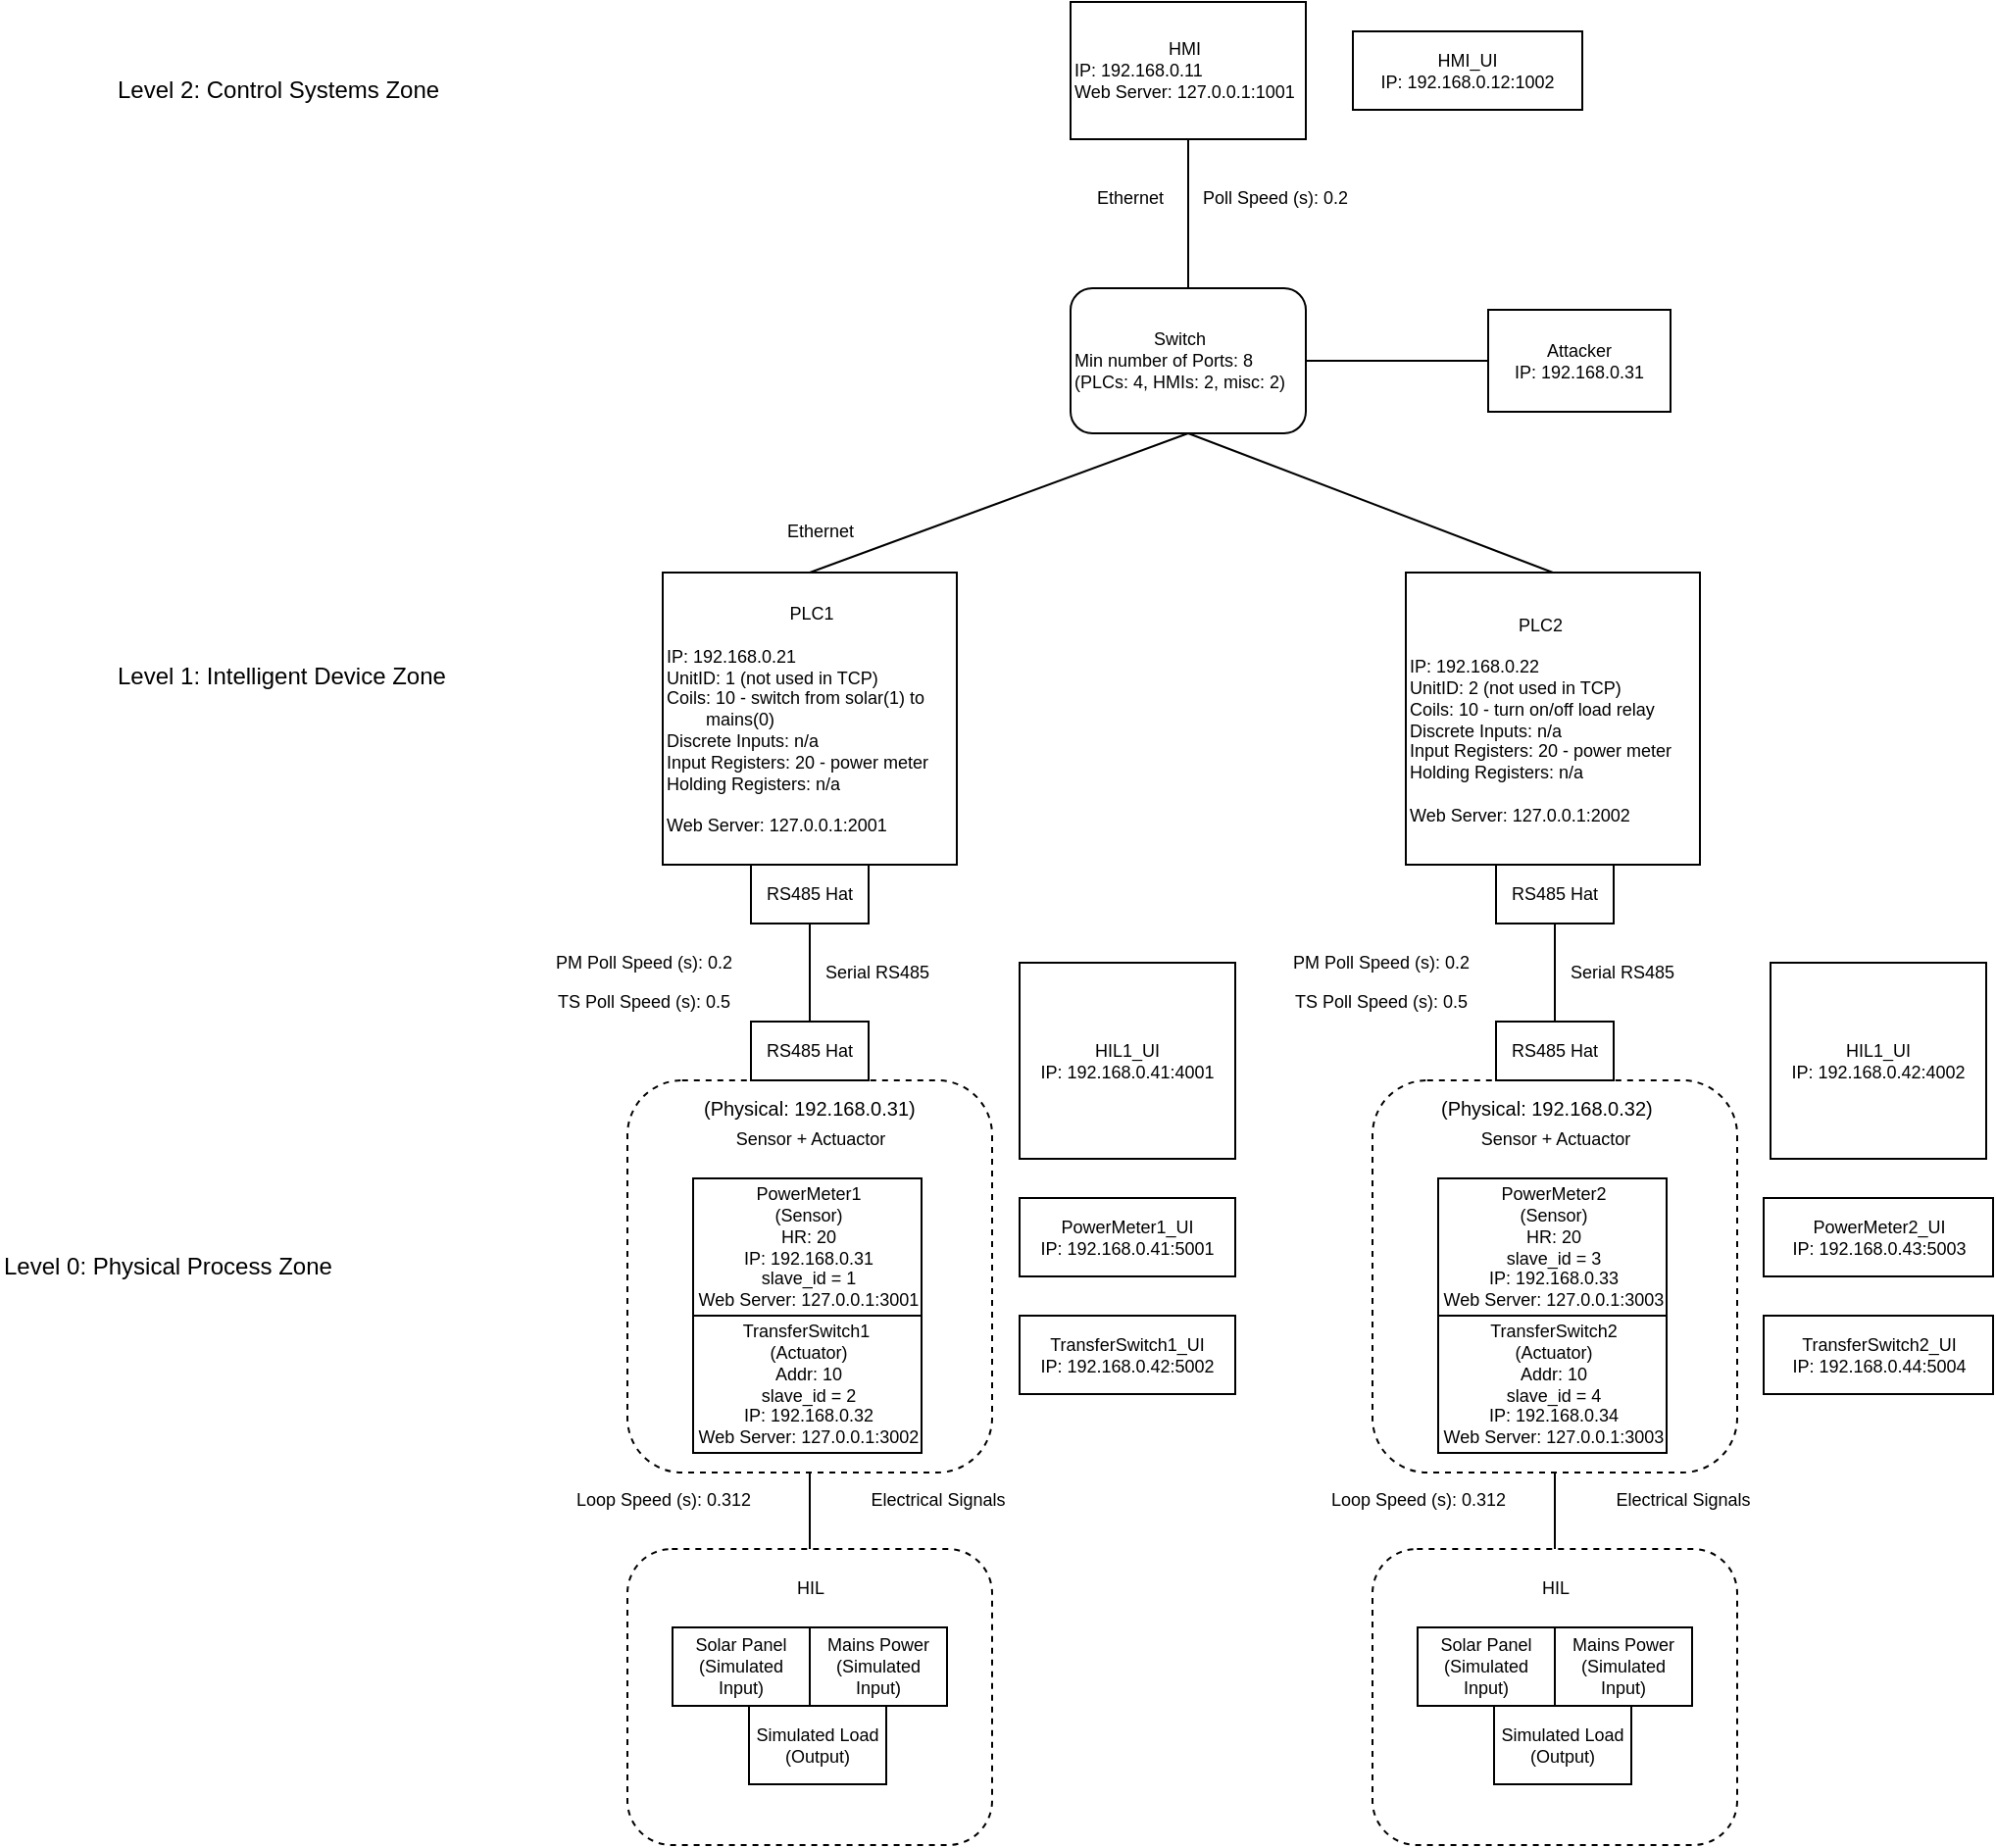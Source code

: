 <mxfile version="24.6.4" type="device">
  <diagram name="Page-1" id="IDOkKBYrdXS503mTd7CL">
    <mxGraphModel dx="1352" dy="324" grid="1" gridSize="10" guides="1" tooltips="1" connect="1" arrows="1" fold="1" page="1" pageScale="1" pageWidth="827" pageHeight="1169" math="0" shadow="0">
      <root>
        <mxCell id="0" />
        <mxCell id="1" parent="0" />
        <mxCell id="ql3Wx0iqjDjmeVB2uZpi-3" value="" style="rounded=1;whiteSpace=wrap;html=1;dashed=1;fillColor=none;verticalAlign=bottom;" parent="1" vertex="1">
          <mxGeometry x="280" y="1029" width="186" height="151" as="geometry" />
        </mxCell>
        <mxCell id="YyZKvpnwaW1_d7CDxyC9-119" value="" style="rounded=1;whiteSpace=wrap;html=1;dashed=1;fillColor=none;" parent="1" vertex="1">
          <mxGeometry x="280" y="790" width="186" height="200" as="geometry" />
        </mxCell>
        <mxCell id="YyZKvpnwaW1_d7CDxyC9-76" value="&lt;div style=&quot;text-align: center;&quot;&gt;&lt;span style=&quot;background-color: initial;&quot;&gt;HMI&lt;/span&gt;&lt;/div&gt;&lt;div style=&quot;font-size: 9px;&quot;&gt;IP: 192.168.0.11&lt;/div&gt;&lt;div style=&quot;font-size: 9px;&quot;&gt;Web Server: 127.0.0.1:1001&lt;/div&gt;" style="rounded=0;whiteSpace=wrap;html=1;fontSize=9;align=left;" parent="1" vertex="1">
          <mxGeometry x="506" y="240" width="120" height="70" as="geometry" />
        </mxCell>
        <mxCell id="YyZKvpnwaW1_d7CDxyC9-79" value="&lt;div style=&quot;text-align: center;&quot;&gt;&lt;span style=&quot;background-color: initial;&quot;&gt;Switch&lt;/span&gt;&lt;/div&gt;&lt;div&gt;Min number of Ports: 8&lt;/div&gt;&lt;div&gt;(PLCs: 4, HMIs: 2, misc: 2)&lt;/div&gt;" style="rounded=1;whiteSpace=wrap;html=1;fontSize=9;align=left;" parent="1" vertex="1">
          <mxGeometry x="506" y="386" width="120" height="74" as="geometry" />
        </mxCell>
        <mxCell id="YyZKvpnwaW1_d7CDxyC9-80" value="&lt;div style=&quot;text-align: center;&quot;&gt;&lt;span style=&quot;background-color: initial;&quot;&gt;PLC1&lt;/span&gt;&lt;/div&gt;&lt;div style=&quot;text-align: center;&quot;&gt;&lt;span style=&quot;background-color: initial;&quot;&gt;&lt;br&gt;&lt;/span&gt;&lt;/div&gt;&lt;div style=&quot;font-size: 9px;&quot;&gt;IP: 192.168.0.21&lt;/div&gt;&lt;div style=&quot;font-size: 9px;&quot;&gt;UnitID: 1 (not used in TCP)&lt;/div&gt;&lt;div style=&quot;font-size: 9px;&quot;&gt;Coils: 10 - switch from solar(1) to &lt;span style=&quot;white-space: pre;&quot;&gt;&#x9;&lt;/span&gt;mains(0)&lt;/div&gt;&lt;div style=&quot;font-size: 9px;&quot;&gt;Discrete Inputs: n/a&lt;/div&gt;&lt;div style=&quot;font-size: 9px;&quot;&gt;Input Registers: 20 - power meter&lt;/div&gt;&lt;div style=&quot;font-size: 9px;&quot;&gt;Holding Registers: n/a&lt;/div&gt;&lt;div style=&quot;font-size: 9px;&quot;&gt;&lt;br&gt;&lt;/div&gt;&lt;div style=&quot;font-size: 9px;&quot;&gt;Web Server: 127.0.0.1:2001&lt;/div&gt;" style="rounded=0;whiteSpace=wrap;html=1;fontSize=9;align=left;horizontal=1;" parent="1" vertex="1">
          <mxGeometry x="298" y="531" width="150" height="149" as="geometry" />
        </mxCell>
        <mxCell id="YyZKvpnwaW1_d7CDxyC9-85" value="" style="endArrow=none;html=1;rounded=0;exitX=0.5;exitY=1;exitDx=0;exitDy=0;entryX=0.5;entryY=0;entryDx=0;entryDy=0;" parent="1" source="YyZKvpnwaW1_d7CDxyC9-79" target="YyZKvpnwaW1_d7CDxyC9-80" edge="1">
          <mxGeometry width="50" height="50" relative="1" as="geometry">
            <mxPoint x="366" y="410" as="sourcePoint" />
            <mxPoint x="366" y="360" as="targetPoint" />
          </mxGeometry>
        </mxCell>
        <mxCell id="YyZKvpnwaW1_d7CDxyC9-86" value="" style="endArrow=none;html=1;rounded=0;entryX=0.5;entryY=0;entryDx=0;entryDy=0;exitX=0.5;exitY=1;exitDx=0;exitDy=0;" parent="1" source="YyZKvpnwaW1_d7CDxyC9-79" target="YyZKvpnwaW1_d7CDxyC9-91" edge="1">
          <mxGeometry width="50" height="50" relative="1" as="geometry">
            <mxPoint x="356" y="400" as="sourcePoint" />
            <mxPoint x="499" y="356" as="targetPoint" />
          </mxGeometry>
        </mxCell>
        <mxCell id="YyZKvpnwaW1_d7CDxyC9-89" value="" style="endArrow=none;html=1;rounded=0;exitX=0.5;exitY=0;exitDx=0;exitDy=0;entryX=0.5;entryY=1;entryDx=0;entryDy=0;" parent="1" source="YyZKvpnwaW1_d7CDxyC9-79" target="YyZKvpnwaW1_d7CDxyC9-76" edge="1">
          <mxGeometry width="50" height="50" relative="1" as="geometry">
            <mxPoint x="546" y="400" as="sourcePoint" />
            <mxPoint x="596" y="350" as="targetPoint" />
          </mxGeometry>
        </mxCell>
        <mxCell id="YyZKvpnwaW1_d7CDxyC9-91" value="&lt;div style=&quot;text-align: center;&quot;&gt;&lt;span style=&quot;background-color: initial;&quot;&gt;PLC2&lt;/span&gt;&lt;/div&gt;&lt;div style=&quot;text-align: center;&quot;&gt;&lt;span style=&quot;background-color: initial;&quot;&gt;&lt;br&gt;&lt;/span&gt;&lt;/div&gt;&lt;div style=&quot;font-size: 9px;&quot;&gt;IP: 192.168.0.22&lt;/div&gt;&lt;div style=&quot;font-size: 9px;&quot;&gt;UnitID: 2 (not used in TCP)&lt;/div&gt;&lt;div style=&quot;font-size: 9px;&quot;&gt;Coils: 10 - turn on/off load relay&lt;/div&gt;&lt;div style=&quot;font-size: 9px;&quot;&gt;Discrete Inputs: n/a&lt;/div&gt;&lt;div style=&quot;font-size: 9px;&quot;&gt;Input Registers: 20 - power meter&lt;/div&gt;&lt;div style=&quot;font-size: 9px;&quot;&gt;Holding Registers: n/a&lt;/div&gt;&lt;div style=&quot;font-size: 9px;&quot;&gt;&lt;br&gt;&lt;/div&gt;&lt;div style=&quot;font-size: 9px;&quot;&gt;Web Server: 127.0.0.1:2002&lt;/div&gt;" style="rounded=0;whiteSpace=wrap;html=1;fontSize=9;align=left;horizontal=1;" parent="1" vertex="1">
          <mxGeometry x="677" y="531" width="150" height="149" as="geometry" />
        </mxCell>
        <mxCell id="YyZKvpnwaW1_d7CDxyC9-103" value="Attacker&lt;div&gt;IP: 192.168.0.31&lt;/div&gt;" style="rounded=0;whiteSpace=wrap;html=1;fontSize=9;" parent="1" vertex="1">
          <mxGeometry x="719" y="397" width="93" height="52" as="geometry" />
        </mxCell>
        <mxCell id="YyZKvpnwaW1_d7CDxyC9-104" value="" style="endArrow=none;html=1;rounded=0;entryX=0;entryY=0.5;entryDx=0;entryDy=0;exitX=1;exitY=0.5;exitDx=0;exitDy=0;" parent="1" source="YyZKvpnwaW1_d7CDxyC9-79" target="YyZKvpnwaW1_d7CDxyC9-103" edge="1">
          <mxGeometry width="50" height="50" relative="1" as="geometry">
            <mxPoint x="576" y="470" as="sourcePoint" />
            <mxPoint x="656" y="524" as="targetPoint" />
          </mxGeometry>
        </mxCell>
        <mxCell id="YyZKvpnwaW1_d7CDxyC9-108" value="Level 1: Intelligent Device Zone" style="text;html=1;align=left;verticalAlign=middle;resizable=0;points=[];autosize=1;strokeColor=none;fillColor=none;" parent="1" vertex="1">
          <mxGeometry x="18" y="569" width="190" height="30" as="geometry" />
        </mxCell>
        <mxCell id="YyZKvpnwaW1_d7CDxyC9-109" value="Level 2: Control Systems Zone" style="text;html=1;align=left;verticalAlign=middle;resizable=0;points=[];autosize=1;strokeColor=none;fillColor=none;" parent="1" vertex="1">
          <mxGeometry x="18" y="270" width="190" height="30" as="geometry" />
        </mxCell>
        <mxCell id="YyZKvpnwaW1_d7CDxyC9-110" value="Level 0: Physical Process Zone" style="text;html=1;align=left;verticalAlign=middle;resizable=0;points=[];autosize=1;strokeColor=none;fillColor=none;" parent="1" vertex="1">
          <mxGeometry x="-40" y="870" width="190" height="30" as="geometry" />
        </mxCell>
        <mxCell id="YyZKvpnwaW1_d7CDxyC9-113" value="Solar Panel (Simulated Input)" style="rounded=0;whiteSpace=wrap;html=1;fontSize=9;" parent="1" vertex="1">
          <mxGeometry x="303" y="1069" width="70" height="40" as="geometry" />
        </mxCell>
        <mxCell id="YyZKvpnwaW1_d7CDxyC9-114" value="Mains Power (Simulated Input)" style="rounded=0;whiteSpace=wrap;html=1;fontSize=9;" parent="1" vertex="1">
          <mxGeometry x="373" y="1069" width="70" height="40" as="geometry" />
        </mxCell>
        <mxCell id="YyZKvpnwaW1_d7CDxyC9-116" value="Simulated Load (Output)" style="rounded=0;whiteSpace=wrap;html=1;fontSize=9;" parent="1" vertex="1">
          <mxGeometry x="342" y="1109" width="70" height="40" as="geometry" />
        </mxCell>
        <mxCell id="YyZKvpnwaW1_d7CDxyC9-117" value="PowerMeter1&lt;div&gt;(Sensor)&lt;/div&gt;&lt;div&gt;HR: 20&lt;/div&gt;&lt;div&gt;IP: 192.168.0.31&lt;/div&gt;&lt;div&gt;slave_id = 1&lt;/div&gt;&lt;div&gt;Web Server: 127.0.0.1:3001&lt;/div&gt;" style="rounded=0;whiteSpace=wrap;html=1;fontSize=9;align=center;" parent="1" vertex="1">
          <mxGeometry x="313.5" y="840" width="116.5" height="70" as="geometry" />
        </mxCell>
        <mxCell id="YyZKvpnwaW1_d7CDxyC9-122" value="" style="endArrow=none;html=1;rounded=0;entryX=0.5;entryY=1;entryDx=0;entryDy=0;exitX=0.5;exitY=0;exitDx=0;exitDy=0;" parent="1" source="YyZKvpnwaW1_d7CDxyC9-129" target="YyZKvpnwaW1_d7CDxyC9-128" edge="1">
          <mxGeometry width="50" height="50" relative="1" as="geometry">
            <mxPoint x="372" y="750" as="sourcePoint" />
            <mxPoint x="492" y="770" as="targetPoint" />
          </mxGeometry>
        </mxCell>
        <mxCell id="YyZKvpnwaW1_d7CDxyC9-124" value="Ethernet" style="text;html=1;align=center;verticalAlign=middle;resizable=0;points=[];autosize=1;strokeColor=none;fillColor=none;fontSize=9;" parent="1" vertex="1">
          <mxGeometry x="506" y="330" width="60" height="20" as="geometry" />
        </mxCell>
        <mxCell id="YyZKvpnwaW1_d7CDxyC9-125" value="Ethernet" style="text;html=1;align=center;verticalAlign=middle;resizable=0;points=[];autosize=1;strokeColor=none;fillColor=none;fontSize=9;" parent="1" vertex="1">
          <mxGeometry x="348" y="500" width="60" height="20" as="geometry" />
        </mxCell>
        <mxCell id="YyZKvpnwaW1_d7CDxyC9-126" value="Serial RS485" style="text;html=1;align=center;verticalAlign=middle;resizable=0;points=[];autosize=1;strokeColor=none;fillColor=none;fontSize=9;" parent="1" vertex="1">
          <mxGeometry x="367" y="725" width="80" height="20" as="geometry" />
        </mxCell>
        <mxCell id="YyZKvpnwaW1_d7CDxyC9-128" value="RS485 Hat" style="rounded=0;whiteSpace=wrap;html=1;fontSize=9;" parent="1" vertex="1">
          <mxGeometry x="343" y="680" width="60" height="30" as="geometry" />
        </mxCell>
        <mxCell id="YyZKvpnwaW1_d7CDxyC9-129" value="RS485 Hat" style="rounded=0;whiteSpace=wrap;html=1;fontSize=9;" parent="1" vertex="1">
          <mxGeometry x="343" y="760" width="60" height="30" as="geometry" />
        </mxCell>
        <mxCell id="ql3Wx0iqjDjmeVB2uZpi-2" value="Sensor + Actuactor" style="text;html=1;align=center;verticalAlign=middle;resizable=0;points=[];autosize=1;strokeColor=none;fillColor=none;fontSize=9;" parent="1" vertex="1">
          <mxGeometry x="323" y="810" width="100" height="20" as="geometry" />
        </mxCell>
        <mxCell id="ql3Wx0iqjDjmeVB2uZpi-5" value="Electrical Signals" style="text;html=1;align=center;verticalAlign=middle;resizable=0;points=[];autosize=1;strokeColor=none;fillColor=none;fontSize=9;" parent="1" vertex="1">
          <mxGeometry x="393" y="994" width="90" height="20" as="geometry" />
        </mxCell>
        <mxCell id="ql3Wx0iqjDjmeVB2uZpi-6" value="HIL" style="text;html=1;align=center;verticalAlign=middle;resizable=0;points=[];autosize=1;strokeColor=none;fillColor=none;fontSize=9;" parent="1" vertex="1">
          <mxGeometry x="353" y="1039" width="40" height="20" as="geometry" />
        </mxCell>
        <mxCell id="YyP1kVsB-womDHuqCHTO-1" value="" style="endArrow=none;html=1;rounded=0;entryX=0.5;entryY=1;entryDx=0;entryDy=0;" parent="1" source="ql3Wx0iqjDjmeVB2uZpi-3" target="YyZKvpnwaW1_d7CDxyC9-119" edge="1">
          <mxGeometry width="50" height="50" relative="1" as="geometry">
            <mxPoint x="373" y="974" as="sourcePoint" />
            <mxPoint x="400" y="1000" as="targetPoint" />
          </mxGeometry>
        </mxCell>
        <mxCell id="YyZKvpnwaW1_d7CDxyC9-118" value="TransferSwitch1&amp;nbsp;&lt;div&gt;(Actuator)&lt;div&gt;Addr: 10&lt;/div&gt;&lt;div&gt;slave_id = 2&lt;/div&gt;&lt;div&gt;IP: 192.168.0.32&lt;/div&gt;&lt;/div&gt;&lt;div&gt;Web Server: 127.0.0.1:3002&lt;/div&gt;" style="rounded=0;whiteSpace=wrap;html=1;fontSize=9;" parent="1" vertex="1">
          <mxGeometry x="313.5" y="910" width="116.5" height="70" as="geometry" />
        </mxCell>
        <mxCell id="-CVt5f72MYSQBSHWUWkm-1" value="" style="rounded=1;whiteSpace=wrap;html=1;dashed=1;fillColor=none;verticalAlign=bottom;" parent="1" vertex="1">
          <mxGeometry x="660" y="1029" width="186" height="151" as="geometry" />
        </mxCell>
        <mxCell id="-CVt5f72MYSQBSHWUWkm-2" value="" style="rounded=1;whiteSpace=wrap;html=1;dashed=1;fillColor=none;" parent="1" vertex="1">
          <mxGeometry x="660" y="790" width="186" height="200" as="geometry" />
        </mxCell>
        <mxCell id="-CVt5f72MYSQBSHWUWkm-3" value="Solar Panel (Simulated Input)" style="rounded=0;whiteSpace=wrap;html=1;fontSize=9;" parent="1" vertex="1">
          <mxGeometry x="683" y="1069" width="70" height="40" as="geometry" />
        </mxCell>
        <mxCell id="-CVt5f72MYSQBSHWUWkm-4" value="Mains Power (Simulated Input)" style="rounded=0;whiteSpace=wrap;html=1;fontSize=9;" parent="1" vertex="1">
          <mxGeometry x="753" y="1069" width="70" height="40" as="geometry" />
        </mxCell>
        <mxCell id="-CVt5f72MYSQBSHWUWkm-5" value="Simulated Load (Output)" style="rounded=0;whiteSpace=wrap;html=1;fontSize=9;" parent="1" vertex="1">
          <mxGeometry x="722" y="1109" width="70" height="40" as="geometry" />
        </mxCell>
        <mxCell id="-CVt5f72MYSQBSHWUWkm-6" value="PowerMeter2&lt;div&gt;(Sensor)&lt;/div&gt;&lt;div&gt;HR: 20&lt;/div&gt;&lt;div&gt;slave_id = 3&lt;/div&gt;&lt;div&gt;IP: 192.168.0.33&lt;/div&gt;&lt;div&gt;Web Server: 127.0.0.1:3003&lt;/div&gt;" style="rounded=0;whiteSpace=wrap;html=1;fontSize=9;align=center;" parent="1" vertex="1">
          <mxGeometry x="693.5" y="840" width="116.5" height="70" as="geometry" />
        </mxCell>
        <mxCell id="-CVt5f72MYSQBSHWUWkm-7" value="" style="endArrow=none;html=1;rounded=0;entryX=0.5;entryY=1;entryDx=0;entryDy=0;exitX=0.5;exitY=0;exitDx=0;exitDy=0;" parent="1" source="-CVt5f72MYSQBSHWUWkm-10" target="-CVt5f72MYSQBSHWUWkm-9" edge="1">
          <mxGeometry width="50" height="50" relative="1" as="geometry">
            <mxPoint x="752" y="750" as="sourcePoint" />
            <mxPoint x="872" y="770" as="targetPoint" />
          </mxGeometry>
        </mxCell>
        <mxCell id="-CVt5f72MYSQBSHWUWkm-8" value="Serial RS485" style="text;html=1;align=center;verticalAlign=middle;resizable=0;points=[];autosize=1;strokeColor=none;fillColor=none;fontSize=9;" parent="1" vertex="1">
          <mxGeometry x="747" y="725" width="80" height="20" as="geometry" />
        </mxCell>
        <mxCell id="-CVt5f72MYSQBSHWUWkm-9" value="RS485 Hat" style="rounded=0;whiteSpace=wrap;html=1;fontSize=9;" parent="1" vertex="1">
          <mxGeometry x="723" y="680" width="60" height="30" as="geometry" />
        </mxCell>
        <mxCell id="-CVt5f72MYSQBSHWUWkm-10" value="RS485 Hat" style="rounded=0;whiteSpace=wrap;html=1;fontSize=9;" parent="1" vertex="1">
          <mxGeometry x="723" y="760" width="60" height="30" as="geometry" />
        </mxCell>
        <mxCell id="-CVt5f72MYSQBSHWUWkm-11" value="Sensor + Actuactor" style="text;html=1;align=center;verticalAlign=middle;resizable=0;points=[];autosize=1;strokeColor=none;fillColor=none;fontSize=9;" parent="1" vertex="1">
          <mxGeometry x="703" y="810" width="100" height="20" as="geometry" />
        </mxCell>
        <mxCell id="-CVt5f72MYSQBSHWUWkm-12" value="Electrical Signals" style="text;html=1;align=center;verticalAlign=middle;resizable=0;points=[];autosize=1;strokeColor=none;fillColor=none;fontSize=9;" parent="1" vertex="1">
          <mxGeometry x="773" y="994" width="90" height="20" as="geometry" />
        </mxCell>
        <mxCell id="-CVt5f72MYSQBSHWUWkm-13" value="HIL" style="text;html=1;align=center;verticalAlign=middle;resizable=0;points=[];autosize=1;strokeColor=none;fillColor=none;fontSize=9;" parent="1" vertex="1">
          <mxGeometry x="733" y="1039" width="40" height="20" as="geometry" />
        </mxCell>
        <mxCell id="-CVt5f72MYSQBSHWUWkm-14" value="" style="endArrow=none;html=1;rounded=0;entryX=0.5;entryY=1;entryDx=0;entryDy=0;" parent="1" source="-CVt5f72MYSQBSHWUWkm-1" target="-CVt5f72MYSQBSHWUWkm-2" edge="1">
          <mxGeometry width="50" height="50" relative="1" as="geometry">
            <mxPoint x="753" y="974" as="sourcePoint" />
            <mxPoint x="780" y="1000" as="targetPoint" />
          </mxGeometry>
        </mxCell>
        <mxCell id="-CVt5f72MYSQBSHWUWkm-15" value="TransferSwitch2&lt;div&gt;(Actuator)&lt;div&gt;Addr: 10&lt;/div&gt;&lt;div&gt;slave_id = 4&lt;/div&gt;&lt;div&gt;IP: 192.168.0.34&lt;/div&gt;&lt;/div&gt;&lt;div&gt;Web Server: 127.0.0.1:3003&lt;/div&gt;" style="rounded=0;whiteSpace=wrap;html=1;fontSize=9;" parent="1" vertex="1">
          <mxGeometry x="693.5" y="910" width="116.5" height="70" as="geometry" />
        </mxCell>
        <mxCell id="W9hjnJOPGA-9B1VmCxy0-1" value="Poll Speed (s): 0.2" style="text;html=1;align=center;verticalAlign=middle;resizable=0;points=[];autosize=1;strokeColor=none;fillColor=none;fontSize=9;" parent="1" vertex="1">
          <mxGeometry x="560" y="330" width="100" height="20" as="geometry" />
        </mxCell>
        <mxCell id="W9hjnJOPGA-9B1VmCxy0-2" value="PM Poll Speed (s): 0.2" style="text;html=1;align=center;verticalAlign=middle;resizable=0;points=[];autosize=1;strokeColor=none;fillColor=none;fontSize=9;" parent="1" vertex="1">
          <mxGeometry x="233" y="720" width="110" height="20" as="geometry" />
        </mxCell>
        <mxCell id="W9hjnJOPGA-9B1VmCxy0-3" value="PM Poll Speed (s): 0.2" style="text;html=1;align=center;verticalAlign=middle;resizable=0;points=[];autosize=1;strokeColor=none;fillColor=none;fontSize=9;" parent="1" vertex="1">
          <mxGeometry x="609" y="720" width="110" height="20" as="geometry" />
        </mxCell>
        <mxCell id="W9hjnJOPGA-9B1VmCxy0-6" value="Loop Speed (s): 0.312" style="text;html=1;align=center;verticalAlign=middle;resizable=0;points=[];autosize=1;strokeColor=none;fillColor=none;fontSize=9;" parent="1" vertex="1">
          <mxGeometry x="238" y="994" width="120" height="20" as="geometry" />
        </mxCell>
        <mxCell id="W9hjnJOPGA-9B1VmCxy0-7" value="Loop Speed (s): 0.312" style="text;html=1;align=center;verticalAlign=middle;resizable=0;points=[];autosize=1;strokeColor=none;fillColor=none;fontSize=9;" parent="1" vertex="1">
          <mxGeometry x="623" y="994" width="120" height="20" as="geometry" />
        </mxCell>
        <mxCell id="W9hjnJOPGA-9B1VmCxy0-8" value="TS Poll Speed (s): 0.5" style="text;html=1;align=center;verticalAlign=middle;resizable=0;points=[];autosize=1;strokeColor=none;fillColor=none;fontSize=9;" parent="1" vertex="1">
          <mxGeometry x="233" y="740" width="110" height="20" as="geometry" />
        </mxCell>
        <mxCell id="W9hjnJOPGA-9B1VmCxy0-9" value="TS Poll Speed (s): 0.5" style="text;html=1;align=center;verticalAlign=middle;resizable=0;points=[];autosize=1;strokeColor=none;fillColor=none;fontSize=9;" parent="1" vertex="1">
          <mxGeometry x="609" y="740" width="110" height="20" as="geometry" />
        </mxCell>
        <mxCell id="e13sHcWFaavBkFFdVFmg-1" value="PowerMeter1_UI&lt;div&gt;&lt;span style=&quot;background-color: initial;&quot;&gt;IP: 192.168.0.41:5001&lt;/span&gt;&lt;/div&gt;" style="rounded=0;whiteSpace=wrap;html=1;fontSize=9;align=center;" parent="1" vertex="1">
          <mxGeometry x="480" y="850" width="110" height="40" as="geometry" />
        </mxCell>
        <mxCell id="e13sHcWFaavBkFFdVFmg-2" value="&lt;div&gt;&lt;span style=&quot;background-color: initial;&quot;&gt;TransferSwitch1_UI&lt;/span&gt;&lt;/div&gt;&lt;div&gt;&lt;span style=&quot;background-color: initial;&quot;&gt;IP: 192.168.0.42:5002&lt;/span&gt;&lt;/div&gt;" style="rounded=0;whiteSpace=wrap;html=1;fontSize=9;align=center;" parent="1" vertex="1">
          <mxGeometry x="480" y="910" width="110" height="40" as="geometry" />
        </mxCell>
        <mxCell id="e13sHcWFaavBkFFdVFmg-3" value="PowerMeter2_UI&lt;div&gt;&lt;span style=&quot;background-color: initial;&quot;&gt;IP: 192.168.0.43:5003&lt;/span&gt;&lt;/div&gt;" style="rounded=0;whiteSpace=wrap;html=1;fontSize=9;align=center;" parent="1" vertex="1">
          <mxGeometry x="859.5" y="850" width="117" height="40" as="geometry" />
        </mxCell>
        <mxCell id="e13sHcWFaavBkFFdVFmg-4" value="TransferSwitch2_UI&lt;div&gt;&lt;span style=&quot;background-color: initial;&quot;&gt;IP: 192.168.0.44:5004&lt;/span&gt;&lt;/div&gt;" style="rounded=0;whiteSpace=wrap;html=1;fontSize=9;align=center;" parent="1" vertex="1">
          <mxGeometry x="859.5" y="910" width="117" height="40" as="geometry" />
        </mxCell>
        <mxCell id="PvFMRZ38XvqQECg1g8jt-1" value="&lt;div style=&quot;text-align: center;&quot;&gt;&lt;span style=&quot;background-color: initial;&quot;&gt;&lt;font size=&quot;1&quot;&gt;(Physical: 192.168.0.31)&lt;/font&gt;&lt;/span&gt;&lt;/div&gt;" style="text;whiteSpace=wrap;html=1;" parent="1" vertex="1">
          <mxGeometry x="317" y="790" width="120" height="50" as="geometry" />
        </mxCell>
        <mxCell id="PvFMRZ38XvqQECg1g8jt-2" value="&lt;div style=&quot;text-align: center;&quot;&gt;&lt;span style=&quot;background-color: initial;&quot;&gt;&lt;font size=&quot;1&quot;&gt;(Physical: 192.168.0.32)&lt;/font&gt;&lt;/span&gt;&lt;/div&gt;" style="text;whiteSpace=wrap;html=1;" parent="1" vertex="1">
          <mxGeometry x="693" y="790" width="120" height="50" as="geometry" />
        </mxCell>
        <mxCell id="x_iiMNlKj-rCyBPkf-Kq-1" value="HIL1_UI&lt;div&gt;IP: 192.168.0.41:4001&lt;/div&gt;" style="rounded=0;whiteSpace=wrap;html=1;fontSize=9;align=center;" vertex="1" parent="1">
          <mxGeometry x="480" y="730" width="110" height="100" as="geometry" />
        </mxCell>
        <mxCell id="x_iiMNlKj-rCyBPkf-Kq-2" value="HIL1_UI&lt;div&gt;IP: 192.168.0.42:4002&lt;/div&gt;" style="rounded=0;whiteSpace=wrap;html=1;fontSize=9;align=center;" vertex="1" parent="1">
          <mxGeometry x="863" y="730" width="110" height="100" as="geometry" />
        </mxCell>
        <mxCell id="x_iiMNlKj-rCyBPkf-Kq-3" value="HMI_UI&lt;div&gt;&lt;span style=&quot;background-color: initial;&quot;&gt;IP: 192.168.0.12:1002&lt;/span&gt;&lt;/div&gt;" style="rounded=0;whiteSpace=wrap;html=1;fontSize=9;align=center;" vertex="1" parent="1">
          <mxGeometry x="650" y="255" width="117" height="40" as="geometry" />
        </mxCell>
      </root>
    </mxGraphModel>
  </diagram>
</mxfile>
